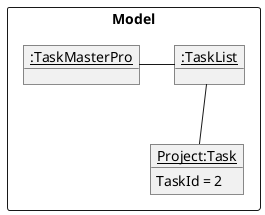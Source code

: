 @startuml
'https://plantuml.com/object-diagram

Package Model as ModelPackage <<Rectangle>>{

object "<u>Project:Task" as TaskProject
TaskProject : TaskId = 2
object "<u>:TaskMasterPro" as TaskMasterPro
object "<u>:TaskList" as TaskList

TaskMasterPro - TaskList
TaskList -- TaskProject
}

@enduml

